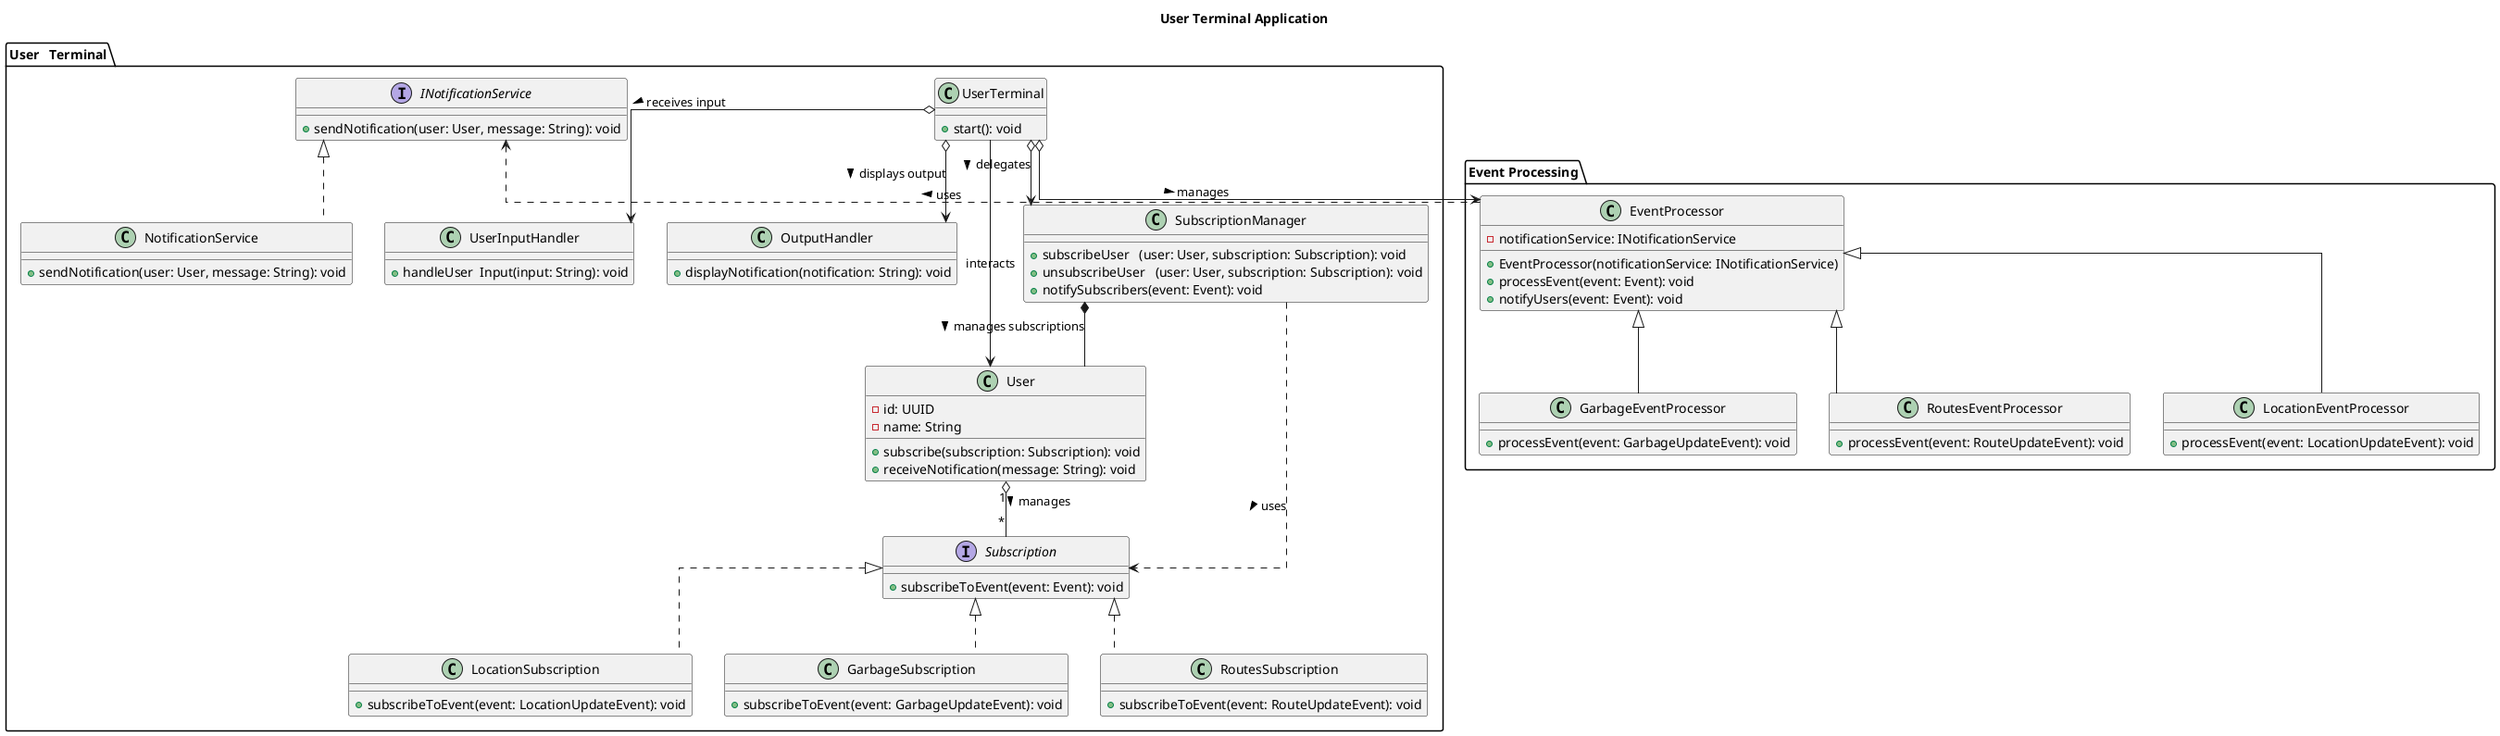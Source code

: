 @startuml UserTerminalApplication

skinparam linetype ortho
title User Terminal Application

package "User   Terminal" {
    class UserTerminal {
        +start(): void
    }

    class User {
        - id: UUID
        - name: String
        + subscribe(subscription: Subscription): void
        + receiveNotification(message: String): void
    }

    interface Subscription {
        + subscribeToEvent(event: Event): void
    }

    class LocationSubscription implements Subscription {
        + subscribeToEvent(event: LocationUpdateEvent): void
    }

    class GarbageSubscription implements Subscription {
        + subscribeToEvent(event: GarbageUpdateEvent): void
    }

    class RoutesSubscription implements Subscription {
        + subscribeToEvent(event: RouteUpdateEvent): void
    }

    class SubscriptionManager {
        + subscribeUser   (user: User, subscription: Subscription): void
        + unsubscribeUser   (user: User, subscription: Subscription): void
        + notifySubscribers(event: Event): void
    }

    interface INotificationService {
        + sendNotification(user: User, message: String): void
    }

    class NotificationService implements INotificationService {
        + sendNotification(user: User, message: String): void
    }

    class UserInputHandler {
        + handleUser  Input(input: String): void
    }

    class OutputHandler {
        + displayNotification(notification: String): void
    }
}

package "Event Processing" {
    class EventProcessor {
        - notificationService: INotificationService
        + EventProcessor(notificationService: INotificationService)
        + processEvent(event: Event): void
        + notifyUsers(event: Event): void
    }

    class LocationEventProcessor extends EventProcessor {
        + processEvent(event: LocationUpdateEvent): void
    }

    class GarbageEventProcessor extends EventProcessor {
        + processEvent(event: GarbageUpdateEvent): void
    }

    class RoutesEventProcessor extends EventProcessor {
        + processEvent(event: RouteUpdateEvent): void
    }
}

UserTerminal --> User : interacts
User   "1" o-- "*" Subscription : manages >
UserTerminal o--> SubscriptionManager : delegates >
UserTerminal o--> UserInputHandler : receives input >
UserTerminal o--> OutputHandler : displays output >

SubscriptionManager *-- User : manages subscriptions >
SubscriptionManager ..> Subscription : uses >

UserTerminal o--> EventProcessor : manages >


EventProcessor ..> INotificationService : uses >

@enduml